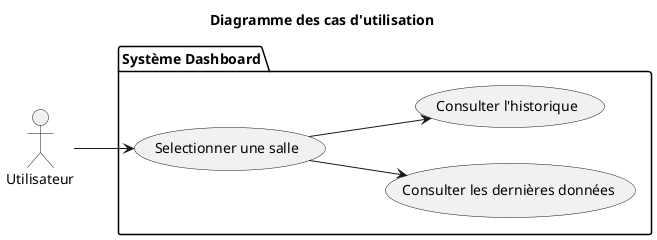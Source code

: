 @startuml
title Diagramme des cas d'utilisation

left to right direction

actor Utilisateur as U

package "Système Dashboard" {
    usecase "Consulter les\ndonnées de la salle sélectionnée" as UC1
    usecase "Accéder à\nl'historique" as UC2
    usecase "Selectionner\nune salle" as UC3
}
(Selectionner une salle) as UC1
(Consulter les dernières données) as UC2
(Consulter l'historique) as UC3

U --> UC1
UC1 --> UC2
UC1 --> UC3

@enduml
